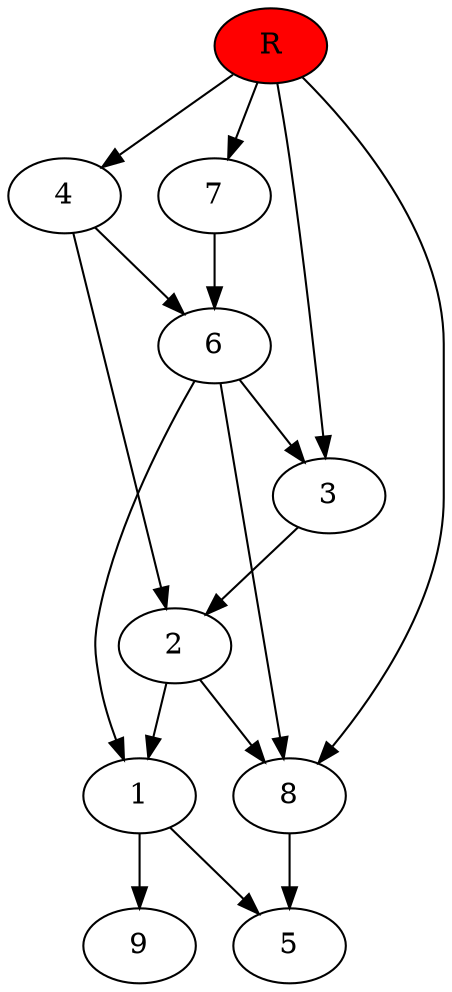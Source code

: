 digraph prb77111 {
	1
	2
	3
	4
	5
	6
	7
	8
	R [fillcolor="#ff0000" style=filled]
	1 -> 5
	1 -> 9
	2 -> 1
	2 -> 8
	3 -> 2
	4 -> 2
	4 -> 6
	6 -> 1
	6 -> 3
	6 -> 8
	7 -> 6
	8 -> 5
	R -> 3
	R -> 4
	R -> 7
	R -> 8
}
